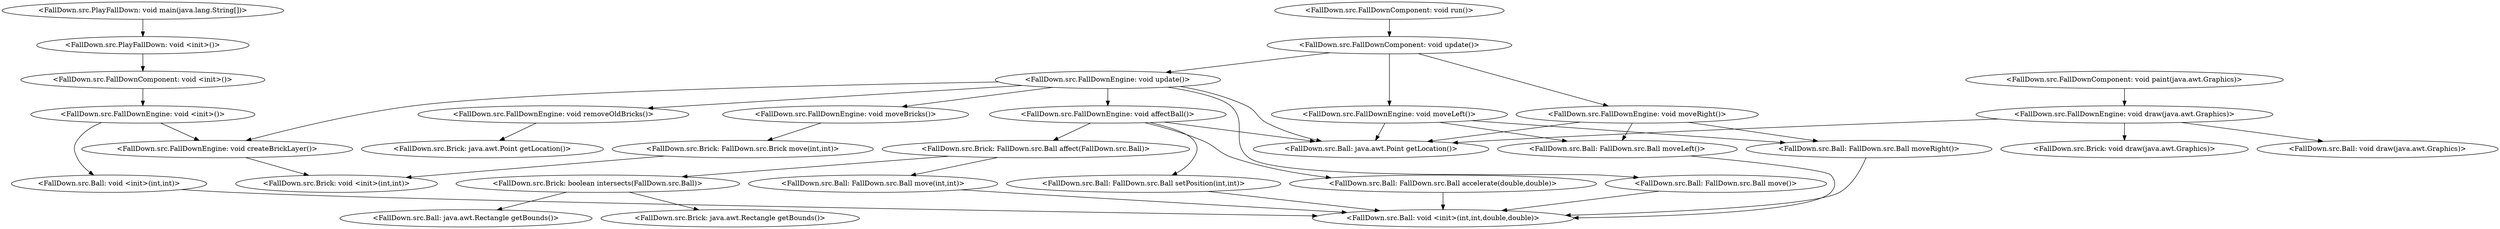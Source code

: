 digraph "FallDown" {
    "<FallDown.src.PlayFallDown: void main(java.lang.String[])>"
    "<FallDown.src.PlayFallDown: void <init>()>"
    "<FallDown.src.PlayFallDown: void main(java.lang.String[])>"->"<FallDown.src.PlayFallDown: void <init>()>";
    "<FallDown.src.FallDownComponent: void <init>()>"
    "<FallDown.src.PlayFallDown: void <init>()>"->"<FallDown.src.FallDownComponent: void <init>()>";
    "<FallDown.src.FallDownEngine: void <init>()>"
    "<FallDown.src.FallDownComponent: void <init>()>"->"<FallDown.src.FallDownEngine: void <init>()>";
    "<FallDown.src.FallDownComponent: void run()>"
    "<FallDown.src.FallDownComponent: void update()>"
    "<FallDown.src.FallDownComponent: void run()>"->"<FallDown.src.FallDownComponent: void update()>";
    "<FallDown.src.FallDownEngine: void createBrickLayer()>"
    "<FallDown.src.FallDownEngine: void <init>()>"->"<FallDown.src.FallDownEngine: void createBrickLayer()>";
    "<FallDown.src.Ball: void <init>(int,int)>"
    "<FallDown.src.FallDownEngine: void <init>()>"->"<FallDown.src.Ball: void <init>(int,int)>";
    "<FallDown.src.FallDownEngine: void moveLeft()>"
    "<FallDown.src.FallDownComponent: void update()>"->"<FallDown.src.FallDownEngine: void moveLeft()>";
    "<FallDown.src.FallDownEngine: void moveRight()>"
    "<FallDown.src.FallDownComponent: void update()>"->"<FallDown.src.FallDownEngine: void moveRight()>";
    "<FallDown.src.FallDownEngine: void update()>"
    "<FallDown.src.FallDownComponent: void update()>"->"<FallDown.src.FallDownEngine: void update()>";
    "<FallDown.src.Brick: void <init>(int,int)>"
    "<FallDown.src.FallDownEngine: void createBrickLayer()>"->"<FallDown.src.Brick: void <init>(int,int)>";
    "<FallDown.src.Ball: void <init>(int,int,double,double)>"
    "<FallDown.src.Ball: void <init>(int,int)>"->"<FallDown.src.Ball: void <init>(int,int,double,double)>";
    "<FallDown.src.Ball: FallDown.src.Ball moveLeft()>"
    "<FallDown.src.FallDownEngine: void moveLeft()>"->"<FallDown.src.Ball: FallDown.src.Ball moveLeft()>";
    "<FallDown.src.Ball: FallDown.src.Ball moveRight()>"
    "<FallDown.src.FallDownEngine: void moveLeft()>"->"<FallDown.src.Ball: FallDown.src.Ball moveRight()>";
    "<FallDown.src.Ball: java.awt.Point getLocation()>"
    "<FallDown.src.FallDownEngine: void moveLeft()>"->"<FallDown.src.Ball: java.awt.Point getLocation()>";
    "<FallDown.src.FallDownEngine: void moveRight()>"->"<FallDown.src.Ball: FallDown.src.Ball moveRight()>";
    "<FallDown.src.FallDownEngine: void moveRight()>"->"<FallDown.src.Ball: FallDown.src.Ball moveLeft()>";
    "<FallDown.src.FallDownEngine: void moveRight()>"->"<FallDown.src.Ball: java.awt.Point getLocation()>";
    "<FallDown.src.FallDownEngine: void update()>"->"<FallDown.src.Ball: java.awt.Point getLocation()>";
    "<FallDown.src.Ball: FallDown.src.Ball move()>"
    "<FallDown.src.FallDownEngine: void update()>"->"<FallDown.src.Ball: FallDown.src.Ball move()>";
    "<FallDown.src.FallDownEngine: void moveBricks()>"
    "<FallDown.src.FallDownEngine: void update()>"->"<FallDown.src.FallDownEngine: void moveBricks()>";
    "<FallDown.src.FallDownEngine: void removeOldBricks()>"
    "<FallDown.src.FallDownEngine: void update()>"->"<FallDown.src.FallDownEngine: void removeOldBricks()>";
    "<FallDown.src.FallDownEngine: void update()>"->"<FallDown.src.FallDownEngine: void createBrickLayer()>";
    "<FallDown.src.FallDownEngine: void affectBall()>"
    "<FallDown.src.FallDownEngine: void update()>"->"<FallDown.src.FallDownEngine: void affectBall()>";
    "<FallDown.src.Ball: FallDown.src.Ball moveLeft()>"->"<FallDown.src.Ball: void <init>(int,int,double,double)>";
    "<FallDown.src.Ball: FallDown.src.Ball moveRight()>"->"<FallDown.src.Ball: void <init>(int,int,double,double)>";
    "<FallDown.src.Ball: FallDown.src.Ball move()>"->"<FallDown.src.Ball: void <init>(int,int,double,double)>";
    "<FallDown.src.Brick: FallDown.src.Brick move(int,int)>"
    "<FallDown.src.FallDownEngine: void moveBricks()>"->"<FallDown.src.Brick: FallDown.src.Brick move(int,int)>";
    "<FallDown.src.Brick: java.awt.Point getLocation()>"
    "<FallDown.src.FallDownEngine: void removeOldBricks()>"->"<FallDown.src.Brick: java.awt.Point getLocation()>";
    "<FallDown.src.Brick: FallDown.src.Ball affect(FallDown.src.Ball)>"
    "<FallDown.src.FallDownEngine: void affectBall()>"->"<FallDown.src.Brick: FallDown.src.Ball affect(FallDown.src.Ball)>";
    "<FallDown.src.Ball: FallDown.src.Ball accelerate(double,double)>"
    "<FallDown.src.FallDownEngine: void affectBall()>"->"<FallDown.src.Ball: FallDown.src.Ball accelerate(double,double)>";
    "<FallDown.src.FallDownEngine: void affectBall()>"->"<FallDown.src.Ball: java.awt.Point getLocation()>";
    "<FallDown.src.Ball: FallDown.src.Ball setPosition(int,int)>"
    "<FallDown.src.FallDownEngine: void affectBall()>"->"<FallDown.src.Ball: FallDown.src.Ball setPosition(int,int)>";
    "<FallDown.src.FallDownComponent: void paint(java.awt.Graphics)>"
    "<FallDown.src.FallDownEngine: void draw(java.awt.Graphics)>"
    "<FallDown.src.FallDownComponent: void paint(java.awt.Graphics)>"->"<FallDown.src.FallDownEngine: void draw(java.awt.Graphics)>";
    "<FallDown.src.Brick: FallDown.src.Brick move(int,int)>"->"<FallDown.src.Brick: void <init>(int,int)>";
    "<FallDown.src.Ball: FallDown.src.Ball move(int,int)>"
    "<FallDown.src.Brick: FallDown.src.Ball affect(FallDown.src.Ball)>"->"<FallDown.src.Ball: FallDown.src.Ball move(int,int)>";
    "<FallDown.src.Brick: boolean intersects(FallDown.src.Ball)>"
    "<FallDown.src.Brick: FallDown.src.Ball affect(FallDown.src.Ball)>"->"<FallDown.src.Brick: boolean intersects(FallDown.src.Ball)>";
    "<FallDown.src.Ball: FallDown.src.Ball accelerate(double,double)>"->"<FallDown.src.Ball: void <init>(int,int,double,double)>";
    "<FallDown.src.Ball: FallDown.src.Ball setPosition(int,int)>"->"<FallDown.src.Ball: void <init>(int,int,double,double)>";
    "<FallDown.src.FallDownEngine: void draw(java.awt.Graphics)>"->"<FallDown.src.Ball: java.awt.Point getLocation()>";
    "<FallDown.src.Ball: void draw(java.awt.Graphics)>"
    "<FallDown.src.FallDownEngine: void draw(java.awt.Graphics)>"->"<FallDown.src.Ball: void draw(java.awt.Graphics)>";
    "<FallDown.src.Brick: void draw(java.awt.Graphics)>"
    "<FallDown.src.FallDownEngine: void draw(java.awt.Graphics)>"->"<FallDown.src.Brick: void draw(java.awt.Graphics)>";
    "<FallDown.src.Ball: FallDown.src.Ball move(int,int)>"->"<FallDown.src.Ball: void <init>(int,int,double,double)>";
    "<FallDown.src.Ball: java.awt.Rectangle getBounds()>"
    "<FallDown.src.Brick: boolean intersects(FallDown.src.Ball)>"->"<FallDown.src.Ball: java.awt.Rectangle getBounds()>";
    "<FallDown.src.Brick: java.awt.Rectangle getBounds()>"
    "<FallDown.src.Brick: boolean intersects(FallDown.src.Ball)>"->"<FallDown.src.Brick: java.awt.Rectangle getBounds()>";
}
